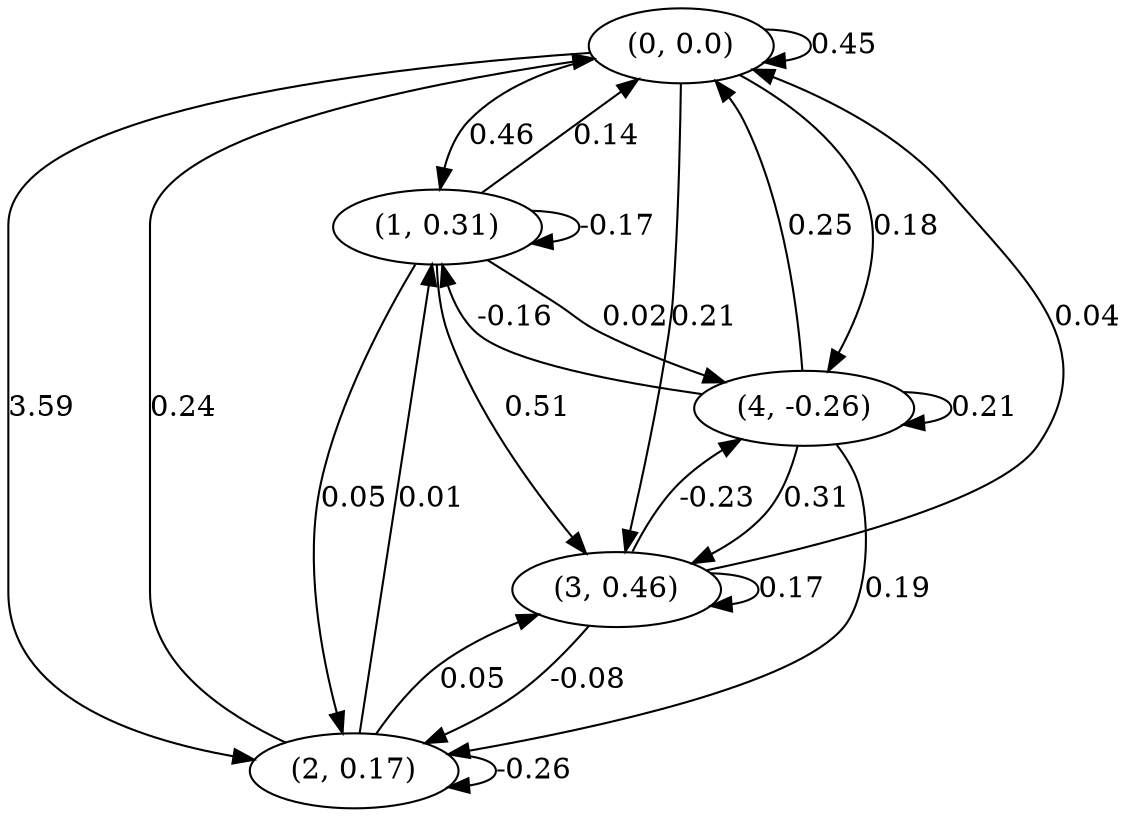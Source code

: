 digraph {
    0 [ label = "(0, 0.0)" ]
    1 [ label = "(1, 0.31)" ]
    2 [ label = "(2, 0.17)" ]
    3 [ label = "(3, 0.46)" ]
    4 [ label = "(4, -0.26)" ]
    0 -> 0 [ label = "0.45" ]
    1 -> 1 [ label = "-0.17" ]
    2 -> 2 [ label = "-0.26" ]
    3 -> 3 [ label = "0.17" ]
    4 -> 4 [ label = "0.21" ]
    1 -> 0 [ label = "0.14" ]
    2 -> 0 [ label = "0.24" ]
    3 -> 0 [ label = "0.04" ]
    4 -> 0 [ label = "0.25" ]
    0 -> 1 [ label = "0.46" ]
    2 -> 1 [ label = "0.01" ]
    4 -> 1 [ label = "-0.16" ]
    0 -> 2 [ label = "3.59" ]
    1 -> 2 [ label = "0.05" ]
    3 -> 2 [ label = "-0.08" ]
    4 -> 2 [ label = "0.19" ]
    0 -> 3 [ label = "0.21" ]
    1 -> 3 [ label = "0.51" ]
    2 -> 3 [ label = "0.05" ]
    4 -> 3 [ label = "0.31" ]
    0 -> 4 [ label = "0.18" ]
    1 -> 4 [ label = "0.02" ]
    3 -> 4 [ label = "-0.23" ]
}

